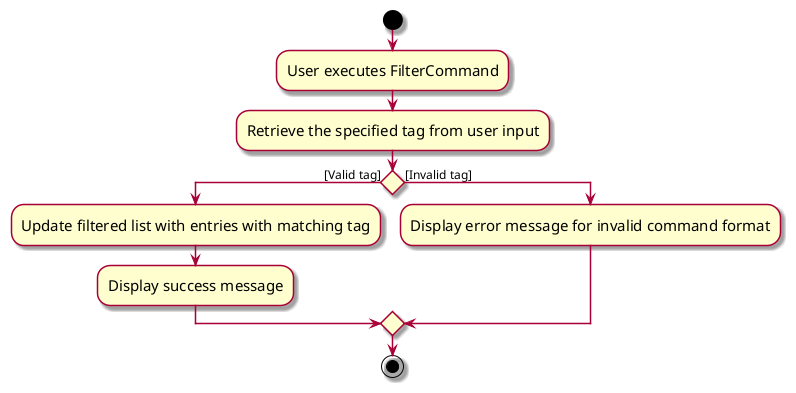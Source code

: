 @startuml
skin rose
skinparam ActivityFontSize 15
skinparam ArrowFontSize 12

start
:User executes FilterCommand;
:Retrieve the specified tag from user input;
if () then ([Valid tag])
    :Update filtered list with entries with matching tag;
    :Display success message;
else ([Invalid tag])
    :Display error message for invalid command format;
endif
stop

@enduml
